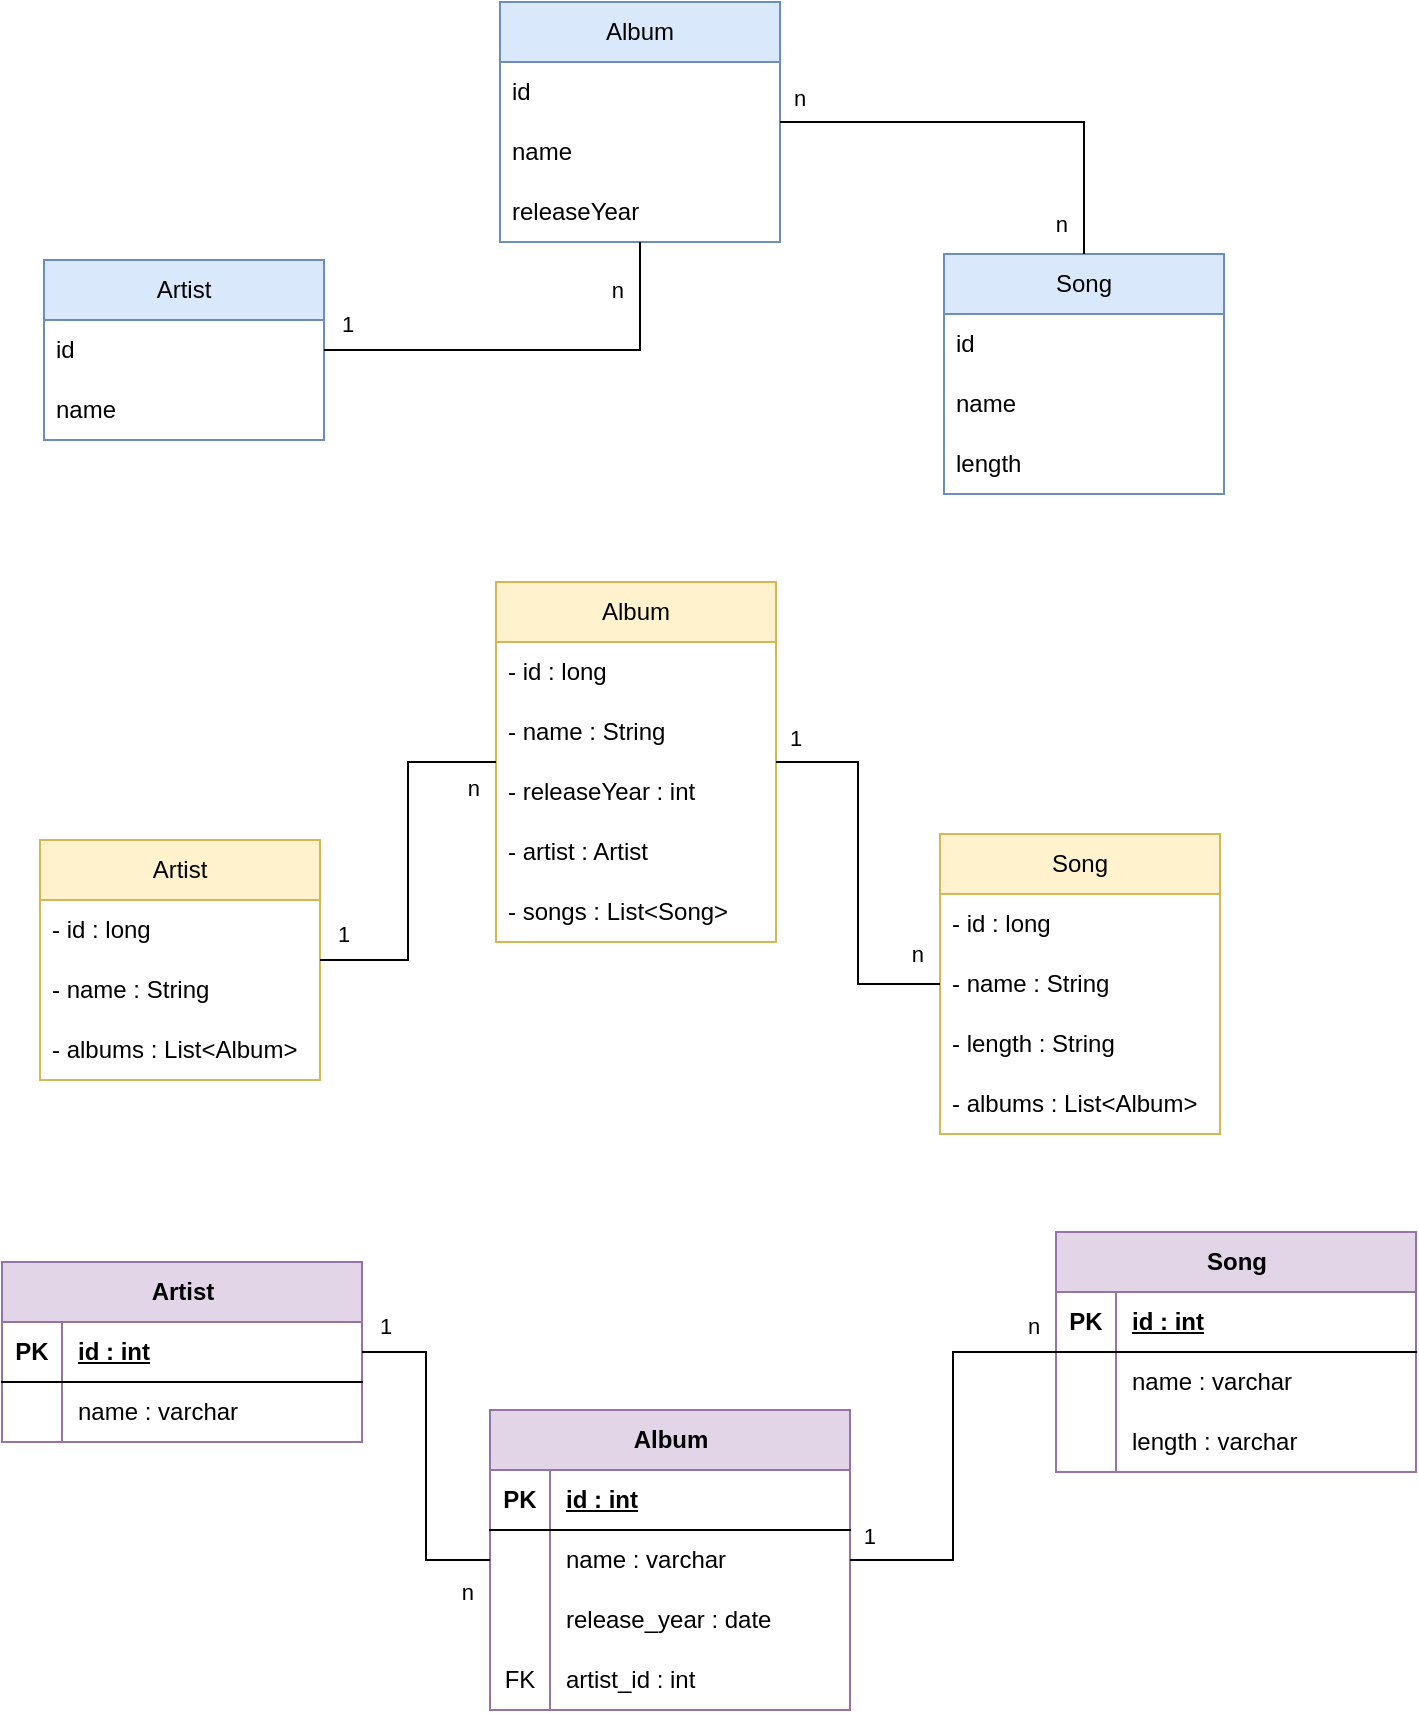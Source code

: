 <mxfile version="22.0.3" type="device">
  <diagram name="Page-1" id="Tzi8R6K17HyD6cCwNYs_">
    <mxGraphModel dx="1036" dy="614" grid="0" gridSize="10" guides="1" tooltips="1" connect="1" arrows="1" fold="1" page="1" pageScale="1" pageWidth="827" pageHeight="1169" background="none" math="0" shadow="0">
      <root>
        <mxCell id="0" />
        <mxCell id="1" parent="0" />
        <mxCell id="FA1o5lgCTfvyHdhGSs0C-1" value="Artist" style="swimlane;fontStyle=0;childLayout=stackLayout;horizontal=1;startSize=30;horizontalStack=0;resizeParent=1;resizeParentMax=0;resizeLast=0;collapsible=1;marginBottom=0;whiteSpace=wrap;html=1;fillColor=#dae8fc;strokeColor=#6c8ebf;" parent="1" vertex="1">
          <mxGeometry x="65" y="159" width="140" height="90" as="geometry" />
        </mxCell>
        <mxCell id="FA1o5lgCTfvyHdhGSs0C-24" value="id" style="text;strokeColor=none;fillColor=none;align=left;verticalAlign=middle;spacingLeft=4;spacingRight=4;overflow=hidden;points=[[0,0.5],[1,0.5]];portConstraint=eastwest;rotatable=0;whiteSpace=wrap;html=1;" parent="FA1o5lgCTfvyHdhGSs0C-1" vertex="1">
          <mxGeometry y="30" width="140" height="30" as="geometry" />
        </mxCell>
        <mxCell id="FA1o5lgCTfvyHdhGSs0C-2" value="name" style="text;strokeColor=none;fillColor=none;align=left;verticalAlign=middle;spacingLeft=4;spacingRight=4;overflow=hidden;points=[[0,0.5],[1,0.5]];portConstraint=eastwest;rotatable=0;whiteSpace=wrap;html=1;" parent="FA1o5lgCTfvyHdhGSs0C-1" vertex="1">
          <mxGeometry y="60" width="140" height="30" as="geometry" />
        </mxCell>
        <mxCell id="FA1o5lgCTfvyHdhGSs0C-5" value="Album" style="swimlane;fontStyle=0;childLayout=stackLayout;horizontal=1;startSize=30;horizontalStack=0;resizeParent=1;resizeParentMax=0;resizeLast=0;collapsible=1;marginBottom=0;whiteSpace=wrap;html=1;fillColor=#dae8fc;strokeColor=#6c8ebf;" parent="1" vertex="1">
          <mxGeometry x="293" y="30" width="140" height="120" as="geometry" />
        </mxCell>
        <mxCell id="FA1o5lgCTfvyHdhGSs0C-25" value="id" style="text;strokeColor=none;fillColor=none;align=left;verticalAlign=middle;spacingLeft=4;spacingRight=4;overflow=hidden;points=[[0,0.5],[1,0.5]];portConstraint=eastwest;rotatable=0;whiteSpace=wrap;html=1;" parent="FA1o5lgCTfvyHdhGSs0C-5" vertex="1">
          <mxGeometry y="30" width="140" height="30" as="geometry" />
        </mxCell>
        <mxCell id="FA1o5lgCTfvyHdhGSs0C-6" value="name" style="text;strokeColor=none;fillColor=none;align=left;verticalAlign=middle;spacingLeft=4;spacingRight=4;overflow=hidden;points=[[0,0.5],[1,0.5]];portConstraint=eastwest;rotatable=0;whiteSpace=wrap;html=1;" parent="FA1o5lgCTfvyHdhGSs0C-5" vertex="1">
          <mxGeometry y="60" width="140" height="30" as="geometry" />
        </mxCell>
        <mxCell id="FA1o5lgCTfvyHdhGSs0C-21" value="releaseYear" style="text;strokeColor=none;fillColor=none;align=left;verticalAlign=middle;spacingLeft=4;spacingRight=4;overflow=hidden;points=[[0,0.5],[1,0.5]];portConstraint=eastwest;rotatable=0;whiteSpace=wrap;html=1;" parent="FA1o5lgCTfvyHdhGSs0C-5" vertex="1">
          <mxGeometry y="90" width="140" height="30" as="geometry" />
        </mxCell>
        <mxCell id="FA1o5lgCTfvyHdhGSs0C-9" value="Song" style="swimlane;fontStyle=0;childLayout=stackLayout;horizontal=1;startSize=30;horizontalStack=0;resizeParent=1;resizeParentMax=0;resizeLast=0;collapsible=1;marginBottom=0;whiteSpace=wrap;html=1;fillColor=#dae8fc;strokeColor=#6c8ebf;" parent="1" vertex="1">
          <mxGeometry x="515" y="156" width="140" height="120" as="geometry" />
        </mxCell>
        <mxCell id="FA1o5lgCTfvyHdhGSs0C-27" value="id" style="text;strokeColor=none;fillColor=none;align=left;verticalAlign=middle;spacingLeft=4;spacingRight=4;overflow=hidden;points=[[0,0.5],[1,0.5]];portConstraint=eastwest;rotatable=0;whiteSpace=wrap;html=1;" parent="FA1o5lgCTfvyHdhGSs0C-9" vertex="1">
          <mxGeometry y="30" width="140" height="30" as="geometry" />
        </mxCell>
        <mxCell id="FA1o5lgCTfvyHdhGSs0C-10" value="name" style="text;strokeColor=none;fillColor=none;align=left;verticalAlign=middle;spacingLeft=4;spacingRight=4;overflow=hidden;points=[[0,0.5],[1,0.5]];portConstraint=eastwest;rotatable=0;whiteSpace=wrap;html=1;" parent="FA1o5lgCTfvyHdhGSs0C-9" vertex="1">
          <mxGeometry y="60" width="140" height="30" as="geometry" />
        </mxCell>
        <mxCell id="FA1o5lgCTfvyHdhGSs0C-11" value="length" style="text;strokeColor=none;fillColor=none;align=left;verticalAlign=middle;spacingLeft=4;spacingRight=4;overflow=hidden;points=[[0,0.5],[1,0.5]];portConstraint=eastwest;rotatable=0;whiteSpace=wrap;html=1;" parent="FA1o5lgCTfvyHdhGSs0C-9" vertex="1">
          <mxGeometry y="90" width="140" height="30" as="geometry" />
        </mxCell>
        <mxCell id="FA1o5lgCTfvyHdhGSs0C-13" value="" style="endArrow=none;html=1;rounded=0;edgeStyle=orthogonalEdgeStyle;endFill=0;" parent="1" source="FA1o5lgCTfvyHdhGSs0C-1" target="FA1o5lgCTfvyHdhGSs0C-5" edge="1">
          <mxGeometry relative="1" as="geometry">
            <mxPoint x="248" y="426" as="sourcePoint" />
            <mxPoint x="408" y="426" as="targetPoint" />
          </mxGeometry>
        </mxCell>
        <mxCell id="FA1o5lgCTfvyHdhGSs0C-15" value="1" style="edgeLabel;resizable=0;html=1;align=left;verticalAlign=bottom;" parent="FA1o5lgCTfvyHdhGSs0C-13" connectable="0" vertex="1">
          <mxGeometry x="-1" relative="1" as="geometry">
            <mxPoint x="7" y="-5" as="offset" />
          </mxGeometry>
        </mxCell>
        <mxCell id="FA1o5lgCTfvyHdhGSs0C-16" value="n" style="edgeLabel;resizable=0;html=1;align=right;verticalAlign=bottom;" parent="FA1o5lgCTfvyHdhGSs0C-13" connectable="0" vertex="1">
          <mxGeometry x="1" relative="1" as="geometry">
            <mxPoint x="-8" y="32" as="offset" />
          </mxGeometry>
        </mxCell>
        <mxCell id="FA1o5lgCTfvyHdhGSs0C-17" value="" style="endArrow=none;html=1;rounded=0;edgeStyle=orthogonalEdgeStyle;endFill=0;" parent="1" source="FA1o5lgCTfvyHdhGSs0C-5" target="FA1o5lgCTfvyHdhGSs0C-9" edge="1">
          <mxGeometry relative="1" as="geometry">
            <mxPoint x="258" y="436" as="sourcePoint" />
            <mxPoint x="418" y="436" as="targetPoint" />
          </mxGeometry>
        </mxCell>
        <mxCell id="FA1o5lgCTfvyHdhGSs0C-19" value="n" style="edgeLabel;resizable=0;html=1;align=left;verticalAlign=bottom;" parent="FA1o5lgCTfvyHdhGSs0C-17" connectable="0" vertex="1">
          <mxGeometry x="-1" relative="1" as="geometry">
            <mxPoint x="5" y="-4" as="offset" />
          </mxGeometry>
        </mxCell>
        <mxCell id="FA1o5lgCTfvyHdhGSs0C-20" value="n" style="edgeLabel;resizable=0;html=1;align=right;verticalAlign=bottom;" parent="FA1o5lgCTfvyHdhGSs0C-17" connectable="0" vertex="1">
          <mxGeometry x="1" relative="1" as="geometry">
            <mxPoint x="-8" y="-7" as="offset" />
          </mxGeometry>
        </mxCell>
        <mxCell id="Pn1bnWzoSNWQrLkeQ-Ee-1" value="Artist" style="swimlane;fontStyle=0;childLayout=stackLayout;horizontal=1;startSize=30;horizontalStack=0;resizeParent=1;resizeParentMax=0;resizeLast=0;collapsible=1;marginBottom=0;whiteSpace=wrap;html=1;fillColor=#fff2cc;strokeColor=#d6b656;" parent="1" vertex="1">
          <mxGeometry x="63" y="449" width="140" height="120" as="geometry" />
        </mxCell>
        <mxCell id="Pn1bnWzoSNWQrLkeQ-Ee-2" value="- id : long" style="text;strokeColor=none;fillColor=none;align=left;verticalAlign=middle;spacingLeft=4;spacingRight=4;overflow=hidden;points=[[0,0.5],[1,0.5]];portConstraint=eastwest;rotatable=0;whiteSpace=wrap;html=1;" parent="Pn1bnWzoSNWQrLkeQ-Ee-1" vertex="1">
          <mxGeometry y="30" width="140" height="30" as="geometry" />
        </mxCell>
        <mxCell id="Pn1bnWzoSNWQrLkeQ-Ee-3" value="- name : String" style="text;strokeColor=none;fillColor=none;align=left;verticalAlign=middle;spacingLeft=4;spacingRight=4;overflow=hidden;points=[[0,0.5],[1,0.5]];portConstraint=eastwest;rotatable=0;whiteSpace=wrap;html=1;" parent="Pn1bnWzoSNWQrLkeQ-Ee-1" vertex="1">
          <mxGeometry y="60" width="140" height="30" as="geometry" />
        </mxCell>
        <mxCell id="Pn1bnWzoSNWQrLkeQ-Ee-4" value="- albums : List&amp;lt;Album&amp;gt;" style="text;strokeColor=none;fillColor=none;align=left;verticalAlign=middle;spacingLeft=4;spacingRight=4;overflow=hidden;points=[[0,0.5],[1,0.5]];portConstraint=eastwest;rotatable=0;whiteSpace=wrap;html=1;" parent="Pn1bnWzoSNWQrLkeQ-Ee-1" vertex="1">
          <mxGeometry y="90" width="140" height="30" as="geometry" />
        </mxCell>
        <mxCell id="Pn1bnWzoSNWQrLkeQ-Ee-5" value="Album" style="swimlane;fontStyle=0;childLayout=stackLayout;horizontal=1;startSize=30;horizontalStack=0;resizeParent=1;resizeParentMax=0;resizeLast=0;collapsible=1;marginBottom=0;whiteSpace=wrap;html=1;fillColor=#fff2cc;strokeColor=#d6b656;" parent="1" vertex="1">
          <mxGeometry x="291" y="320" width="140" height="180" as="geometry" />
        </mxCell>
        <mxCell id="Pn1bnWzoSNWQrLkeQ-Ee-6" value="- id : long" style="text;strokeColor=none;fillColor=none;align=left;verticalAlign=middle;spacingLeft=4;spacingRight=4;overflow=hidden;points=[[0,0.5],[1,0.5]];portConstraint=eastwest;rotatable=0;whiteSpace=wrap;html=1;" parent="Pn1bnWzoSNWQrLkeQ-Ee-5" vertex="1">
          <mxGeometry y="30" width="140" height="30" as="geometry" />
        </mxCell>
        <mxCell id="Pn1bnWzoSNWQrLkeQ-Ee-7" value="- name : String" style="text;strokeColor=none;fillColor=none;align=left;verticalAlign=middle;spacingLeft=4;spacingRight=4;overflow=hidden;points=[[0,0.5],[1,0.5]];portConstraint=eastwest;rotatable=0;whiteSpace=wrap;html=1;" parent="Pn1bnWzoSNWQrLkeQ-Ee-5" vertex="1">
          <mxGeometry y="60" width="140" height="30" as="geometry" />
        </mxCell>
        <mxCell id="Pn1bnWzoSNWQrLkeQ-Ee-8" value="- releaseYear : int" style="text;strokeColor=none;fillColor=none;align=left;verticalAlign=middle;spacingLeft=4;spacingRight=4;overflow=hidden;points=[[0,0.5],[1,0.5]];portConstraint=eastwest;rotatable=0;whiteSpace=wrap;html=1;" parent="Pn1bnWzoSNWQrLkeQ-Ee-5" vertex="1">
          <mxGeometry y="90" width="140" height="30" as="geometry" />
        </mxCell>
        <mxCell id="Pn1bnWzoSNWQrLkeQ-Ee-41" value="- artist : Artist" style="text;strokeColor=none;fillColor=none;align=left;verticalAlign=middle;spacingLeft=4;spacingRight=4;overflow=hidden;points=[[0,0.5],[1,0.5]];portConstraint=eastwest;rotatable=0;whiteSpace=wrap;html=1;" parent="Pn1bnWzoSNWQrLkeQ-Ee-5" vertex="1">
          <mxGeometry y="120" width="140" height="30" as="geometry" />
        </mxCell>
        <mxCell id="Pn1bnWzoSNWQrLkeQ-Ee-9" value="- songs : List&amp;lt;Song&amp;gt;" style="text;strokeColor=none;fillColor=none;align=left;verticalAlign=middle;spacingLeft=4;spacingRight=4;overflow=hidden;points=[[0,0.5],[1,0.5]];portConstraint=eastwest;rotatable=0;whiteSpace=wrap;html=1;" parent="Pn1bnWzoSNWQrLkeQ-Ee-5" vertex="1">
          <mxGeometry y="150" width="140" height="30" as="geometry" />
        </mxCell>
        <mxCell id="Pn1bnWzoSNWQrLkeQ-Ee-10" value="Song" style="swimlane;fontStyle=0;childLayout=stackLayout;horizontal=1;startSize=30;horizontalStack=0;resizeParent=1;resizeParentMax=0;resizeLast=0;collapsible=1;marginBottom=0;whiteSpace=wrap;html=1;fillColor=#fff2cc;strokeColor=#d6b656;" parent="1" vertex="1">
          <mxGeometry x="513" y="446" width="140" height="150" as="geometry" />
        </mxCell>
        <mxCell id="Pn1bnWzoSNWQrLkeQ-Ee-11" value="- id : long" style="text;strokeColor=none;fillColor=none;align=left;verticalAlign=middle;spacingLeft=4;spacingRight=4;overflow=hidden;points=[[0,0.5],[1,0.5]];portConstraint=eastwest;rotatable=0;whiteSpace=wrap;html=1;" parent="Pn1bnWzoSNWQrLkeQ-Ee-10" vertex="1">
          <mxGeometry y="30" width="140" height="30" as="geometry" />
        </mxCell>
        <mxCell id="Pn1bnWzoSNWQrLkeQ-Ee-12" value="- name : String" style="text;strokeColor=none;fillColor=none;align=left;verticalAlign=middle;spacingLeft=4;spacingRight=4;overflow=hidden;points=[[0,0.5],[1,0.5]];portConstraint=eastwest;rotatable=0;whiteSpace=wrap;html=1;" parent="Pn1bnWzoSNWQrLkeQ-Ee-10" vertex="1">
          <mxGeometry y="60" width="140" height="30" as="geometry" />
        </mxCell>
        <mxCell id="Pn1bnWzoSNWQrLkeQ-Ee-14" value="- length : String" style="text;strokeColor=none;fillColor=none;align=left;verticalAlign=middle;spacingLeft=4;spacingRight=4;overflow=hidden;points=[[0,0.5],[1,0.5]];portConstraint=eastwest;rotatable=0;whiteSpace=wrap;html=1;" parent="Pn1bnWzoSNWQrLkeQ-Ee-10" vertex="1">
          <mxGeometry y="90" width="140" height="30" as="geometry" />
        </mxCell>
        <mxCell id="Pn1bnWzoSNWQrLkeQ-Ee-42" value="- albums : List&amp;lt;Album&amp;gt;" style="text;strokeColor=none;fillColor=none;align=left;verticalAlign=middle;spacingLeft=4;spacingRight=4;overflow=hidden;points=[[0,0.5],[1,0.5]];portConstraint=eastwest;rotatable=0;whiteSpace=wrap;html=1;" parent="Pn1bnWzoSNWQrLkeQ-Ee-10" vertex="1">
          <mxGeometry y="120" width="140" height="30" as="geometry" />
        </mxCell>
        <mxCell id="Pn1bnWzoSNWQrLkeQ-Ee-15" value="" style="endArrow=none;html=1;rounded=0;edgeStyle=orthogonalEdgeStyle;endFill=0;" parent="1" source="Pn1bnWzoSNWQrLkeQ-Ee-1" target="Pn1bnWzoSNWQrLkeQ-Ee-5" edge="1">
          <mxGeometry relative="1" as="geometry">
            <mxPoint x="246" y="716" as="sourcePoint" />
            <mxPoint x="406" y="716" as="targetPoint" />
          </mxGeometry>
        </mxCell>
        <mxCell id="Pn1bnWzoSNWQrLkeQ-Ee-16" value="1" style="edgeLabel;resizable=0;html=1;align=left;verticalAlign=bottom;" parent="Pn1bnWzoSNWQrLkeQ-Ee-15" connectable="0" vertex="1">
          <mxGeometry x="-1" relative="1" as="geometry">
            <mxPoint x="7" y="-5" as="offset" />
          </mxGeometry>
        </mxCell>
        <mxCell id="Pn1bnWzoSNWQrLkeQ-Ee-17" value="n" style="edgeLabel;resizable=0;html=1;align=right;verticalAlign=bottom;" parent="Pn1bnWzoSNWQrLkeQ-Ee-15" connectable="0" vertex="1">
          <mxGeometry x="1" relative="1" as="geometry">
            <mxPoint x="-8" y="21" as="offset" />
          </mxGeometry>
        </mxCell>
        <mxCell id="Pn1bnWzoSNWQrLkeQ-Ee-18" value="" style="endArrow=none;html=1;rounded=0;edgeStyle=orthogonalEdgeStyle;endFill=0;" parent="1" source="Pn1bnWzoSNWQrLkeQ-Ee-5" target="Pn1bnWzoSNWQrLkeQ-Ee-10" edge="1">
          <mxGeometry relative="1" as="geometry">
            <mxPoint x="256" y="726" as="sourcePoint" />
            <mxPoint x="416" y="726" as="targetPoint" />
          </mxGeometry>
        </mxCell>
        <mxCell id="Pn1bnWzoSNWQrLkeQ-Ee-19" value="1" style="edgeLabel;resizable=0;html=1;align=left;verticalAlign=bottom;" parent="Pn1bnWzoSNWQrLkeQ-Ee-18" connectable="0" vertex="1">
          <mxGeometry x="-1" relative="1" as="geometry">
            <mxPoint x="5" y="-4" as="offset" />
          </mxGeometry>
        </mxCell>
        <mxCell id="Pn1bnWzoSNWQrLkeQ-Ee-20" value="n" style="edgeLabel;resizable=0;html=1;align=right;verticalAlign=bottom;" parent="Pn1bnWzoSNWQrLkeQ-Ee-18" connectable="0" vertex="1">
          <mxGeometry x="1" relative="1" as="geometry">
            <mxPoint x="-8" y="-7" as="offset" />
          </mxGeometry>
        </mxCell>
        <mxCell id="Pn1bnWzoSNWQrLkeQ-Ee-43" value="Artist" style="shape=table;startSize=30;container=1;collapsible=1;childLayout=tableLayout;fixedRows=1;rowLines=0;fontStyle=1;align=center;resizeLast=1;html=1;fillColor=#e1d5e7;strokeColor=#9673a6;" parent="1" vertex="1">
          <mxGeometry x="44" y="660" width="180" height="90" as="geometry" />
        </mxCell>
        <mxCell id="Pn1bnWzoSNWQrLkeQ-Ee-44" value="" style="shape=tableRow;horizontal=0;startSize=0;swimlaneHead=0;swimlaneBody=0;fillColor=none;collapsible=0;dropTarget=0;points=[[0,0.5],[1,0.5]];portConstraint=eastwest;top=0;left=0;right=0;bottom=1;" parent="Pn1bnWzoSNWQrLkeQ-Ee-43" vertex="1">
          <mxGeometry y="30" width="180" height="30" as="geometry" />
        </mxCell>
        <mxCell id="Pn1bnWzoSNWQrLkeQ-Ee-45" value="PK" style="shape=partialRectangle;connectable=0;fillColor=none;top=0;left=0;bottom=0;right=0;fontStyle=1;overflow=hidden;whiteSpace=wrap;html=1;" parent="Pn1bnWzoSNWQrLkeQ-Ee-44" vertex="1">
          <mxGeometry width="30" height="30" as="geometry">
            <mxRectangle width="30" height="30" as="alternateBounds" />
          </mxGeometry>
        </mxCell>
        <mxCell id="Pn1bnWzoSNWQrLkeQ-Ee-46" value="id : int" style="shape=partialRectangle;connectable=0;fillColor=none;top=0;left=0;bottom=0;right=0;align=left;spacingLeft=6;fontStyle=5;overflow=hidden;whiteSpace=wrap;html=1;" parent="Pn1bnWzoSNWQrLkeQ-Ee-44" vertex="1">
          <mxGeometry x="30" width="150" height="30" as="geometry">
            <mxRectangle width="150" height="30" as="alternateBounds" />
          </mxGeometry>
        </mxCell>
        <mxCell id="Pn1bnWzoSNWQrLkeQ-Ee-47" value="" style="shape=tableRow;horizontal=0;startSize=0;swimlaneHead=0;swimlaneBody=0;fillColor=none;collapsible=0;dropTarget=0;points=[[0,0.5],[1,0.5]];portConstraint=eastwest;top=0;left=0;right=0;bottom=0;" parent="Pn1bnWzoSNWQrLkeQ-Ee-43" vertex="1">
          <mxGeometry y="60" width="180" height="30" as="geometry" />
        </mxCell>
        <mxCell id="Pn1bnWzoSNWQrLkeQ-Ee-48" value="" style="shape=partialRectangle;connectable=0;fillColor=none;top=0;left=0;bottom=0;right=0;editable=1;overflow=hidden;whiteSpace=wrap;html=1;" parent="Pn1bnWzoSNWQrLkeQ-Ee-47" vertex="1">
          <mxGeometry width="30" height="30" as="geometry">
            <mxRectangle width="30" height="30" as="alternateBounds" />
          </mxGeometry>
        </mxCell>
        <mxCell id="Pn1bnWzoSNWQrLkeQ-Ee-49" value="name : varchar" style="shape=partialRectangle;connectable=0;fillColor=none;top=0;left=0;bottom=0;right=0;align=left;spacingLeft=6;overflow=hidden;whiteSpace=wrap;html=1;" parent="Pn1bnWzoSNWQrLkeQ-Ee-47" vertex="1">
          <mxGeometry x="30" width="150" height="30" as="geometry">
            <mxRectangle width="150" height="30" as="alternateBounds" />
          </mxGeometry>
        </mxCell>
        <mxCell id="Pn1bnWzoSNWQrLkeQ-Ee-56" value="Album" style="shape=table;startSize=30;container=1;collapsible=1;childLayout=tableLayout;fixedRows=1;rowLines=0;fontStyle=1;align=center;resizeLast=1;html=1;fillColor=#e1d5e7;strokeColor=#9673a6;" parent="1" vertex="1">
          <mxGeometry x="288" y="734" width="180" height="150" as="geometry" />
        </mxCell>
        <mxCell id="Pn1bnWzoSNWQrLkeQ-Ee-57" value="" style="shape=tableRow;horizontal=0;startSize=0;swimlaneHead=0;swimlaneBody=0;fillColor=none;collapsible=0;dropTarget=0;points=[[0,0.5],[1,0.5]];portConstraint=eastwest;top=0;left=0;right=0;bottom=1;" parent="Pn1bnWzoSNWQrLkeQ-Ee-56" vertex="1">
          <mxGeometry y="30" width="180" height="30" as="geometry" />
        </mxCell>
        <mxCell id="Pn1bnWzoSNWQrLkeQ-Ee-58" value="PK" style="shape=partialRectangle;connectable=0;fillColor=none;top=0;left=0;bottom=0;right=0;fontStyle=1;overflow=hidden;whiteSpace=wrap;html=1;" parent="Pn1bnWzoSNWQrLkeQ-Ee-57" vertex="1">
          <mxGeometry width="30" height="30" as="geometry">
            <mxRectangle width="30" height="30" as="alternateBounds" />
          </mxGeometry>
        </mxCell>
        <mxCell id="Pn1bnWzoSNWQrLkeQ-Ee-59" value="id : int" style="shape=partialRectangle;connectable=0;fillColor=none;top=0;left=0;bottom=0;right=0;align=left;spacingLeft=6;fontStyle=5;overflow=hidden;whiteSpace=wrap;html=1;" parent="Pn1bnWzoSNWQrLkeQ-Ee-57" vertex="1">
          <mxGeometry x="30" width="150" height="30" as="geometry">
            <mxRectangle width="150" height="30" as="alternateBounds" />
          </mxGeometry>
        </mxCell>
        <mxCell id="Pn1bnWzoSNWQrLkeQ-Ee-60" value="" style="shape=tableRow;horizontal=0;startSize=0;swimlaneHead=0;swimlaneBody=0;fillColor=none;collapsible=0;dropTarget=0;points=[[0,0.5],[1,0.5]];portConstraint=eastwest;top=0;left=0;right=0;bottom=0;" parent="Pn1bnWzoSNWQrLkeQ-Ee-56" vertex="1">
          <mxGeometry y="60" width="180" height="30" as="geometry" />
        </mxCell>
        <mxCell id="Pn1bnWzoSNWQrLkeQ-Ee-61" value="" style="shape=partialRectangle;connectable=0;fillColor=none;top=0;left=0;bottom=0;right=0;editable=1;overflow=hidden;whiteSpace=wrap;html=1;" parent="Pn1bnWzoSNWQrLkeQ-Ee-60" vertex="1">
          <mxGeometry width="30" height="30" as="geometry">
            <mxRectangle width="30" height="30" as="alternateBounds" />
          </mxGeometry>
        </mxCell>
        <mxCell id="Pn1bnWzoSNWQrLkeQ-Ee-62" value="name : varchar" style="shape=partialRectangle;connectable=0;fillColor=none;top=0;left=0;bottom=0;right=0;align=left;spacingLeft=6;overflow=hidden;whiteSpace=wrap;html=1;" parent="Pn1bnWzoSNWQrLkeQ-Ee-60" vertex="1">
          <mxGeometry x="30" width="150" height="30" as="geometry">
            <mxRectangle width="150" height="30" as="alternateBounds" />
          </mxGeometry>
        </mxCell>
        <mxCell id="Pn1bnWzoSNWQrLkeQ-Ee-63" value="" style="shape=tableRow;horizontal=0;startSize=0;swimlaneHead=0;swimlaneBody=0;fillColor=none;collapsible=0;dropTarget=0;points=[[0,0.5],[1,0.5]];portConstraint=eastwest;top=0;left=0;right=0;bottom=0;" parent="Pn1bnWzoSNWQrLkeQ-Ee-56" vertex="1">
          <mxGeometry y="90" width="180" height="30" as="geometry" />
        </mxCell>
        <mxCell id="Pn1bnWzoSNWQrLkeQ-Ee-64" value="" style="shape=partialRectangle;connectable=0;fillColor=none;top=0;left=0;bottom=0;right=0;editable=1;overflow=hidden;whiteSpace=wrap;html=1;" parent="Pn1bnWzoSNWQrLkeQ-Ee-63" vertex="1">
          <mxGeometry width="30" height="30" as="geometry">
            <mxRectangle width="30" height="30" as="alternateBounds" />
          </mxGeometry>
        </mxCell>
        <mxCell id="Pn1bnWzoSNWQrLkeQ-Ee-65" value="release_year : date" style="shape=partialRectangle;connectable=0;fillColor=none;top=0;left=0;bottom=0;right=0;align=left;spacingLeft=6;overflow=hidden;whiteSpace=wrap;html=1;" parent="Pn1bnWzoSNWQrLkeQ-Ee-63" vertex="1">
          <mxGeometry x="30" width="150" height="30" as="geometry">
            <mxRectangle width="150" height="30" as="alternateBounds" />
          </mxGeometry>
        </mxCell>
        <mxCell id="Pn1bnWzoSNWQrLkeQ-Ee-66" value="" style="shape=tableRow;horizontal=0;startSize=0;swimlaneHead=0;swimlaneBody=0;fillColor=none;collapsible=0;dropTarget=0;points=[[0,0.5],[1,0.5]];portConstraint=eastwest;top=0;left=0;right=0;bottom=0;" parent="Pn1bnWzoSNWQrLkeQ-Ee-56" vertex="1">
          <mxGeometry y="120" width="180" height="30" as="geometry" />
        </mxCell>
        <mxCell id="Pn1bnWzoSNWQrLkeQ-Ee-67" value="FK" style="shape=partialRectangle;connectable=0;fillColor=none;top=0;left=0;bottom=0;right=0;editable=1;overflow=hidden;whiteSpace=wrap;html=1;" parent="Pn1bnWzoSNWQrLkeQ-Ee-66" vertex="1">
          <mxGeometry width="30" height="30" as="geometry">
            <mxRectangle width="30" height="30" as="alternateBounds" />
          </mxGeometry>
        </mxCell>
        <mxCell id="Pn1bnWzoSNWQrLkeQ-Ee-68" value="artist_id : int" style="shape=partialRectangle;connectable=0;fillColor=none;top=0;left=0;bottom=0;right=0;align=left;spacingLeft=6;overflow=hidden;whiteSpace=wrap;html=1;" parent="Pn1bnWzoSNWQrLkeQ-Ee-66" vertex="1">
          <mxGeometry x="30" width="150" height="30" as="geometry">
            <mxRectangle width="150" height="30" as="alternateBounds" />
          </mxGeometry>
        </mxCell>
        <mxCell id="Pn1bnWzoSNWQrLkeQ-Ee-69" value="Song" style="shape=table;startSize=30;container=1;collapsible=1;childLayout=tableLayout;fixedRows=1;rowLines=0;fontStyle=1;align=center;resizeLast=1;html=1;fillColor=#e1d5e7;strokeColor=#9673a6;" parent="1" vertex="1">
          <mxGeometry x="571" y="645" width="180" height="120" as="geometry" />
        </mxCell>
        <mxCell id="Pn1bnWzoSNWQrLkeQ-Ee-70" value="" style="shape=tableRow;horizontal=0;startSize=0;swimlaneHead=0;swimlaneBody=0;fillColor=none;collapsible=0;dropTarget=0;points=[[0,0.5],[1,0.5]];portConstraint=eastwest;top=0;left=0;right=0;bottom=1;" parent="Pn1bnWzoSNWQrLkeQ-Ee-69" vertex="1">
          <mxGeometry y="30" width="180" height="30" as="geometry" />
        </mxCell>
        <mxCell id="Pn1bnWzoSNWQrLkeQ-Ee-71" value="PK" style="shape=partialRectangle;connectable=0;fillColor=none;top=0;left=0;bottom=0;right=0;fontStyle=1;overflow=hidden;whiteSpace=wrap;html=1;" parent="Pn1bnWzoSNWQrLkeQ-Ee-70" vertex="1">
          <mxGeometry width="30" height="30" as="geometry">
            <mxRectangle width="30" height="30" as="alternateBounds" />
          </mxGeometry>
        </mxCell>
        <mxCell id="Pn1bnWzoSNWQrLkeQ-Ee-72" value="id : int" style="shape=partialRectangle;connectable=0;fillColor=none;top=0;left=0;bottom=0;right=0;align=left;spacingLeft=6;fontStyle=5;overflow=hidden;whiteSpace=wrap;html=1;" parent="Pn1bnWzoSNWQrLkeQ-Ee-70" vertex="1">
          <mxGeometry x="30" width="150" height="30" as="geometry">
            <mxRectangle width="150" height="30" as="alternateBounds" />
          </mxGeometry>
        </mxCell>
        <mxCell id="Pn1bnWzoSNWQrLkeQ-Ee-73" value="" style="shape=tableRow;horizontal=0;startSize=0;swimlaneHead=0;swimlaneBody=0;fillColor=none;collapsible=0;dropTarget=0;points=[[0,0.5],[1,0.5]];portConstraint=eastwest;top=0;left=0;right=0;bottom=0;" parent="Pn1bnWzoSNWQrLkeQ-Ee-69" vertex="1">
          <mxGeometry y="60" width="180" height="30" as="geometry" />
        </mxCell>
        <mxCell id="Pn1bnWzoSNWQrLkeQ-Ee-74" value="" style="shape=partialRectangle;connectable=0;fillColor=none;top=0;left=0;bottom=0;right=0;editable=1;overflow=hidden;whiteSpace=wrap;html=1;" parent="Pn1bnWzoSNWQrLkeQ-Ee-73" vertex="1">
          <mxGeometry width="30" height="30" as="geometry">
            <mxRectangle width="30" height="30" as="alternateBounds" />
          </mxGeometry>
        </mxCell>
        <mxCell id="Pn1bnWzoSNWQrLkeQ-Ee-75" value="name : varchar" style="shape=partialRectangle;connectable=0;fillColor=none;top=0;left=0;bottom=0;right=0;align=left;spacingLeft=6;overflow=hidden;whiteSpace=wrap;html=1;" parent="Pn1bnWzoSNWQrLkeQ-Ee-73" vertex="1">
          <mxGeometry x="30" width="150" height="30" as="geometry">
            <mxRectangle width="150" height="30" as="alternateBounds" />
          </mxGeometry>
        </mxCell>
        <mxCell id="Pn1bnWzoSNWQrLkeQ-Ee-76" value="" style="shape=tableRow;horizontal=0;startSize=0;swimlaneHead=0;swimlaneBody=0;fillColor=none;collapsible=0;dropTarget=0;points=[[0,0.5],[1,0.5]];portConstraint=eastwest;top=0;left=0;right=0;bottom=0;" parent="Pn1bnWzoSNWQrLkeQ-Ee-69" vertex="1">
          <mxGeometry y="90" width="180" height="30" as="geometry" />
        </mxCell>
        <mxCell id="Pn1bnWzoSNWQrLkeQ-Ee-77" value="" style="shape=partialRectangle;connectable=0;fillColor=none;top=0;left=0;bottom=0;right=0;editable=1;overflow=hidden;whiteSpace=wrap;html=1;" parent="Pn1bnWzoSNWQrLkeQ-Ee-76" vertex="1">
          <mxGeometry width="30" height="30" as="geometry">
            <mxRectangle width="30" height="30" as="alternateBounds" />
          </mxGeometry>
        </mxCell>
        <mxCell id="Pn1bnWzoSNWQrLkeQ-Ee-78" value="length : varchar" style="shape=partialRectangle;connectable=0;fillColor=none;top=0;left=0;bottom=0;right=0;align=left;spacingLeft=6;overflow=hidden;whiteSpace=wrap;html=1;" parent="Pn1bnWzoSNWQrLkeQ-Ee-76" vertex="1">
          <mxGeometry x="30" width="150" height="30" as="geometry">
            <mxRectangle width="150" height="30" as="alternateBounds" />
          </mxGeometry>
        </mxCell>
        <mxCell id="Pn1bnWzoSNWQrLkeQ-Ee-82" value="" style="endArrow=none;html=1;rounded=0;edgeStyle=orthogonalEdgeStyle;endFill=0;" parent="1" source="Pn1bnWzoSNWQrLkeQ-Ee-43" target="Pn1bnWzoSNWQrLkeQ-Ee-56" edge="1">
          <mxGeometry relative="1" as="geometry">
            <mxPoint x="218" y="479" as="sourcePoint" />
            <mxPoint x="306" y="380" as="targetPoint" />
          </mxGeometry>
        </mxCell>
        <mxCell id="Pn1bnWzoSNWQrLkeQ-Ee-83" value="1" style="edgeLabel;resizable=0;html=1;align=left;verticalAlign=bottom;" parent="Pn1bnWzoSNWQrLkeQ-Ee-82" connectable="0" vertex="1">
          <mxGeometry x="-1" relative="1" as="geometry">
            <mxPoint x="7" y="-5" as="offset" />
          </mxGeometry>
        </mxCell>
        <mxCell id="Pn1bnWzoSNWQrLkeQ-Ee-84" value="n" style="edgeLabel;resizable=0;html=1;align=right;verticalAlign=bottom;" parent="Pn1bnWzoSNWQrLkeQ-Ee-82" connectable="0" vertex="1">
          <mxGeometry x="1" relative="1" as="geometry">
            <mxPoint x="-8" y="24" as="offset" />
          </mxGeometry>
        </mxCell>
        <mxCell id="Pn1bnWzoSNWQrLkeQ-Ee-120" value="" style="endArrow=none;html=1;rounded=0;edgeStyle=orthogonalEdgeStyle;endFill=0;" parent="1" source="Pn1bnWzoSNWQrLkeQ-Ee-69" target="Pn1bnWzoSNWQrLkeQ-Ee-56" edge="1">
          <mxGeometry relative="1" as="geometry">
            <mxPoint x="600" y="922" as="sourcePoint" />
            <mxPoint x="763" y="864" as="targetPoint" />
          </mxGeometry>
        </mxCell>
        <mxCell id="Pn1bnWzoSNWQrLkeQ-Ee-121" value="n" style="edgeLabel;resizable=0;html=1;align=left;verticalAlign=bottom;" parent="Pn1bnWzoSNWQrLkeQ-Ee-120" connectable="0" vertex="1">
          <mxGeometry x="-1" relative="1" as="geometry">
            <mxPoint x="-16" y="-5" as="offset" />
          </mxGeometry>
        </mxCell>
        <mxCell id="Pn1bnWzoSNWQrLkeQ-Ee-122" value="1" style="edgeLabel;resizable=0;html=1;align=right;verticalAlign=bottom;" parent="Pn1bnWzoSNWQrLkeQ-Ee-120" connectable="0" vertex="1">
          <mxGeometry x="1" relative="1" as="geometry">
            <mxPoint x="13" y="-4" as="offset" />
          </mxGeometry>
        </mxCell>
      </root>
    </mxGraphModel>
  </diagram>
</mxfile>
